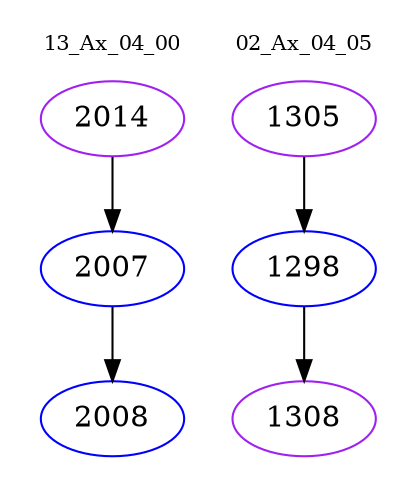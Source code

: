 digraph{
subgraph cluster_0 {
color = white
label = "13_Ax_04_00";
fontsize=10;
T0_2014 [label="2014", color="purple"]
T0_2014 -> T0_2007 [color="black"]
T0_2007 [label="2007", color="blue"]
T0_2007 -> T0_2008 [color="black"]
T0_2008 [label="2008", color="blue"]
}
subgraph cluster_1 {
color = white
label = "02_Ax_04_05";
fontsize=10;
T1_1305 [label="1305", color="purple"]
T1_1305 -> T1_1298 [color="black"]
T1_1298 [label="1298", color="blue"]
T1_1298 -> T1_1308 [color="black"]
T1_1308 [label="1308", color="purple"]
}
}
